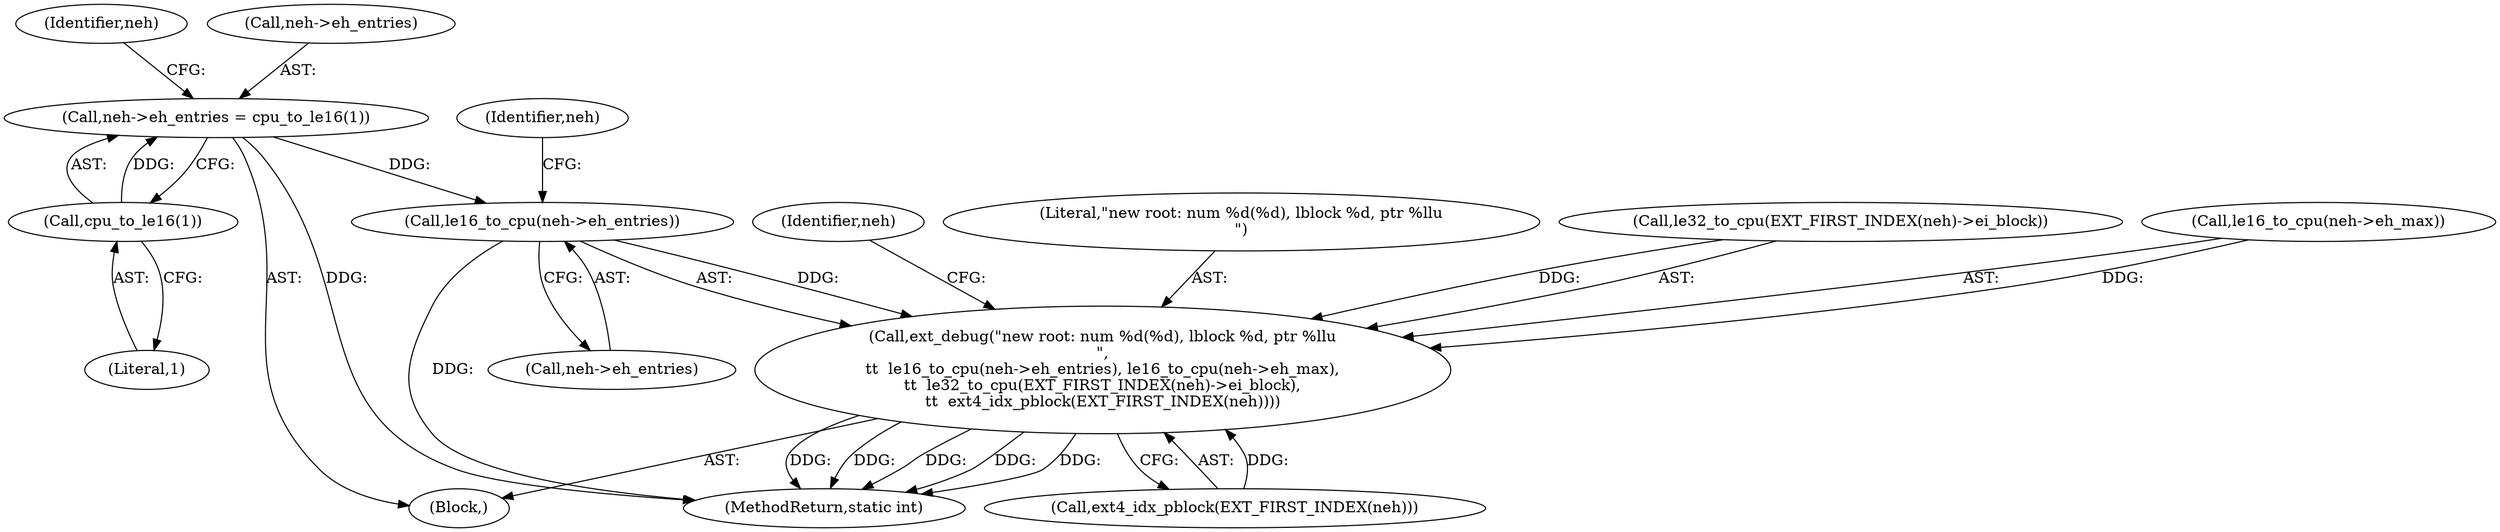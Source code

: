 digraph "0_linux_592acbf16821288ecdc4192c47e3774a4c48bb64@pointer" {
"1000288" [label="(Call,neh->eh_entries = cpu_to_le16(1))"];
"1000292" [label="(Call,cpu_to_le16(1))"];
"1000324" [label="(Call,le16_to_cpu(neh->eh_entries))"];
"1000322" [label="(Call,ext_debug(\"new root: num %d(%d), lblock %d, ptr %llu\n\",\n\t\t  le16_to_cpu(neh->eh_entries), le16_to_cpu(neh->eh_max),\n\t\t  le32_to_cpu(EXT_FIRST_INDEX(neh)->ei_block),\n\t\t  ext4_idx_pblock(EXT_FIRST_INDEX(neh))))"];
"1000296" [label="(Identifier,neh)"];
"1000111" [label="(Block,)"];
"1000292" [label="(Call,cpu_to_le16(1))"];
"1000323" [label="(Literal,\"new root: num %d(%d), lblock %d, ptr %llu\n\")"];
"1000322" [label="(Call,ext_debug(\"new root: num %d(%d), lblock %d, ptr %llu\n\",\n\t\t  le16_to_cpu(neh->eh_entries), le16_to_cpu(neh->eh_max),\n\t\t  le32_to_cpu(EXT_FIRST_INDEX(neh)->ei_block),\n\t\t  ext4_idx_pblock(EXT_FIRST_INDEX(neh))))"];
"1000328" [label="(Call,le16_to_cpu(neh->eh_max))"];
"1000330" [label="(Identifier,neh)"];
"1000354" [label="(MethodReturn,static int)"];
"1000324" [label="(Call,le16_to_cpu(neh->eh_entries))"];
"1000337" [label="(Call,ext4_idx_pblock(EXT_FIRST_INDEX(neh)))"];
"1000293" [label="(Literal,1)"];
"1000343" [label="(Identifier,neh)"];
"1000325" [label="(Call,neh->eh_entries)"];
"1000332" [label="(Call,le32_to_cpu(EXT_FIRST_INDEX(neh)->ei_block))"];
"1000288" [label="(Call,neh->eh_entries = cpu_to_le16(1))"];
"1000289" [label="(Call,neh->eh_entries)"];
"1000288" -> "1000111"  [label="AST: "];
"1000288" -> "1000292"  [label="CFG: "];
"1000289" -> "1000288"  [label="AST: "];
"1000292" -> "1000288"  [label="AST: "];
"1000296" -> "1000288"  [label="CFG: "];
"1000288" -> "1000354"  [label="DDG: "];
"1000292" -> "1000288"  [label="DDG: "];
"1000288" -> "1000324"  [label="DDG: "];
"1000292" -> "1000293"  [label="CFG: "];
"1000293" -> "1000292"  [label="AST: "];
"1000324" -> "1000322"  [label="AST: "];
"1000324" -> "1000325"  [label="CFG: "];
"1000325" -> "1000324"  [label="AST: "];
"1000330" -> "1000324"  [label="CFG: "];
"1000324" -> "1000354"  [label="DDG: "];
"1000324" -> "1000322"  [label="DDG: "];
"1000322" -> "1000111"  [label="AST: "];
"1000322" -> "1000337"  [label="CFG: "];
"1000323" -> "1000322"  [label="AST: "];
"1000328" -> "1000322"  [label="AST: "];
"1000332" -> "1000322"  [label="AST: "];
"1000337" -> "1000322"  [label="AST: "];
"1000343" -> "1000322"  [label="CFG: "];
"1000322" -> "1000354"  [label="DDG: "];
"1000322" -> "1000354"  [label="DDG: "];
"1000322" -> "1000354"  [label="DDG: "];
"1000322" -> "1000354"  [label="DDG: "];
"1000322" -> "1000354"  [label="DDG: "];
"1000328" -> "1000322"  [label="DDG: "];
"1000332" -> "1000322"  [label="DDG: "];
"1000337" -> "1000322"  [label="DDG: "];
}

